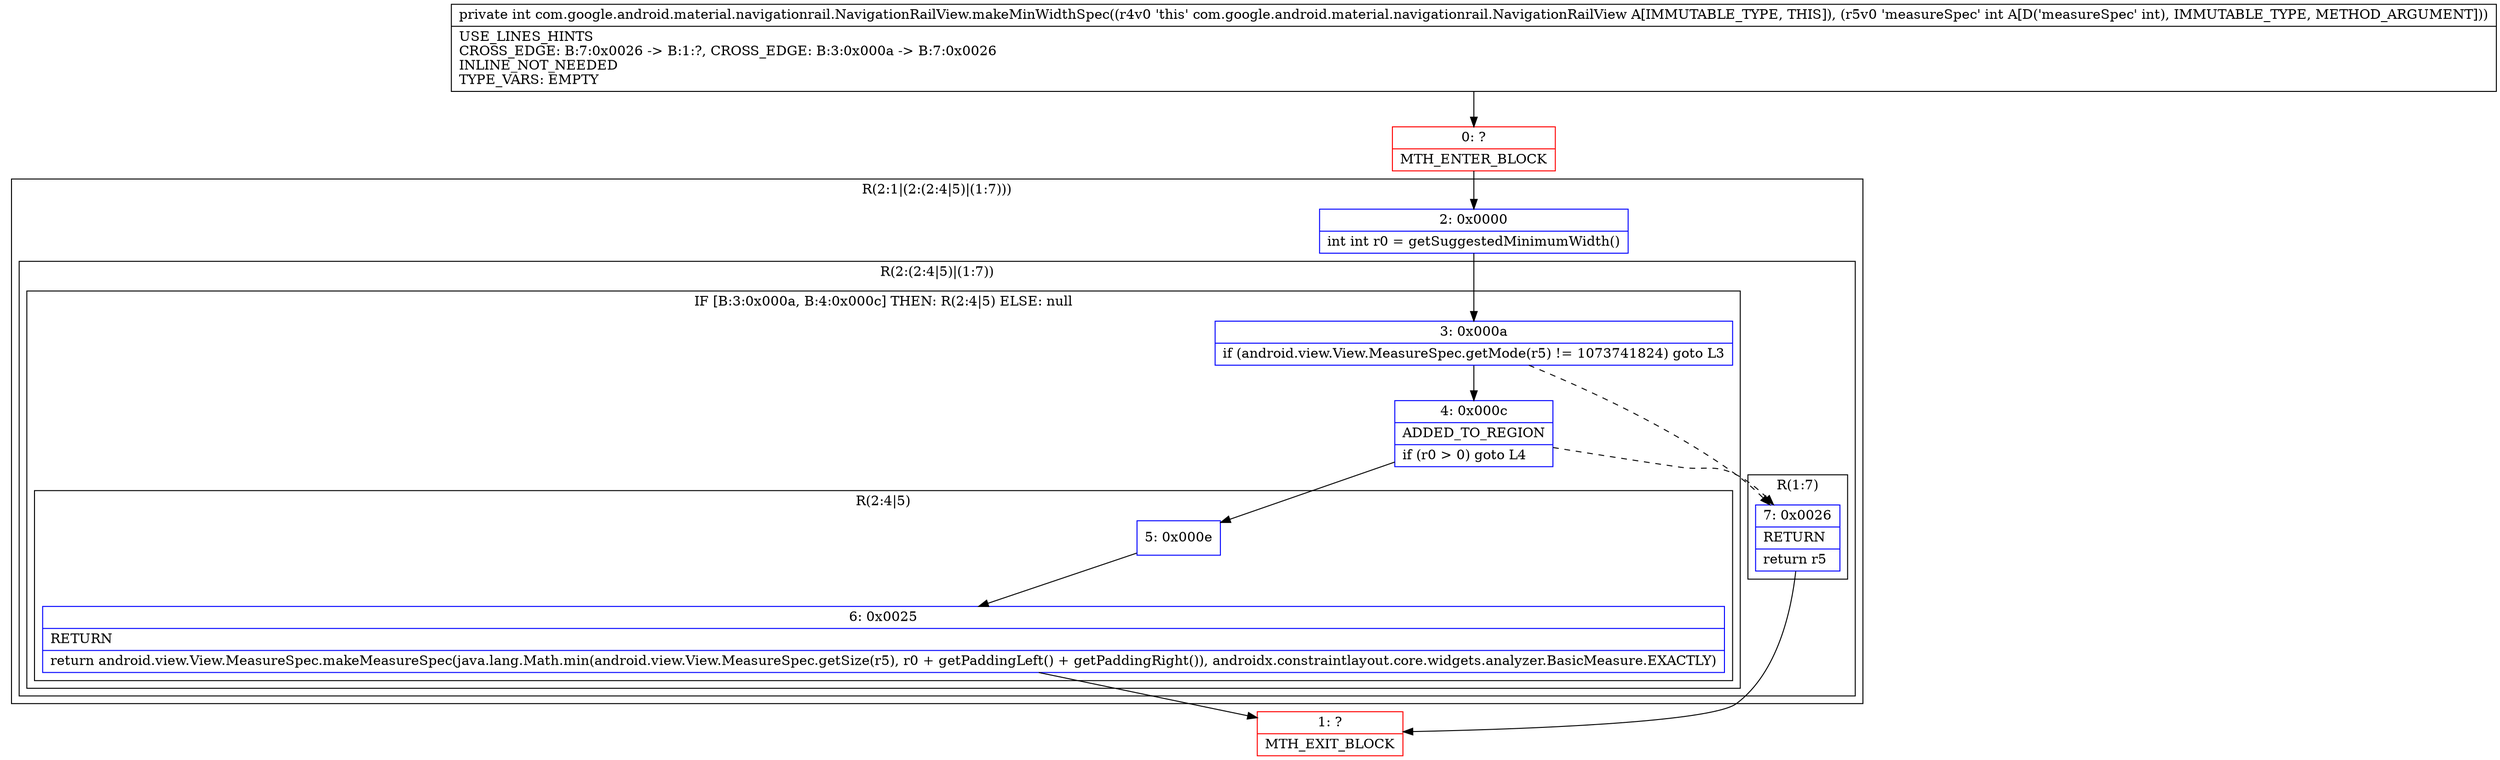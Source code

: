 digraph "CFG forcom.google.android.material.navigationrail.NavigationRailView.makeMinWidthSpec(I)I" {
subgraph cluster_Region_398007545 {
label = "R(2:1|(2:(2:4|5)|(1:7)))";
node [shape=record,color=blue];
Node_2 [shape=record,label="{2\:\ 0x0000|int int r0 = getSuggestedMinimumWidth()\l}"];
subgraph cluster_Region_1285326966 {
label = "R(2:(2:4|5)|(1:7))";
node [shape=record,color=blue];
subgraph cluster_IfRegion_1173411789 {
label = "IF [B:3:0x000a, B:4:0x000c] THEN: R(2:4|5) ELSE: null";
node [shape=record,color=blue];
Node_3 [shape=record,label="{3\:\ 0x000a|if (android.view.View.MeasureSpec.getMode(r5) != 1073741824) goto L3\l}"];
Node_4 [shape=record,label="{4\:\ 0x000c|ADDED_TO_REGION\l|if (r0 \> 0) goto L4\l}"];
subgraph cluster_Region_599896777 {
label = "R(2:4|5)";
node [shape=record,color=blue];
Node_5 [shape=record,label="{5\:\ 0x000e}"];
Node_6 [shape=record,label="{6\:\ 0x0025|RETURN\l|return android.view.View.MeasureSpec.makeMeasureSpec(java.lang.Math.min(android.view.View.MeasureSpec.getSize(r5), r0 + getPaddingLeft() + getPaddingRight()), androidx.constraintlayout.core.widgets.analyzer.BasicMeasure.EXACTLY)\l}"];
}
}
subgraph cluster_Region_880859260 {
label = "R(1:7)";
node [shape=record,color=blue];
Node_7 [shape=record,label="{7\:\ 0x0026|RETURN\l|return r5\l}"];
}
}
}
Node_0 [shape=record,color=red,label="{0\:\ ?|MTH_ENTER_BLOCK\l}"];
Node_1 [shape=record,color=red,label="{1\:\ ?|MTH_EXIT_BLOCK\l}"];
MethodNode[shape=record,label="{private int com.google.android.material.navigationrail.NavigationRailView.makeMinWidthSpec((r4v0 'this' com.google.android.material.navigationrail.NavigationRailView A[IMMUTABLE_TYPE, THIS]), (r5v0 'measureSpec' int A[D('measureSpec' int), IMMUTABLE_TYPE, METHOD_ARGUMENT]))  | USE_LINES_HINTS\lCROSS_EDGE: B:7:0x0026 \-\> B:1:?, CROSS_EDGE: B:3:0x000a \-\> B:7:0x0026\lINLINE_NOT_NEEDED\lTYPE_VARS: EMPTY\l}"];
MethodNode -> Node_0;Node_2 -> Node_3;
Node_3 -> Node_4;
Node_3 -> Node_7[style=dashed];
Node_4 -> Node_5;
Node_4 -> Node_7[style=dashed];
Node_5 -> Node_6;
Node_6 -> Node_1;
Node_7 -> Node_1;
Node_0 -> Node_2;
}

